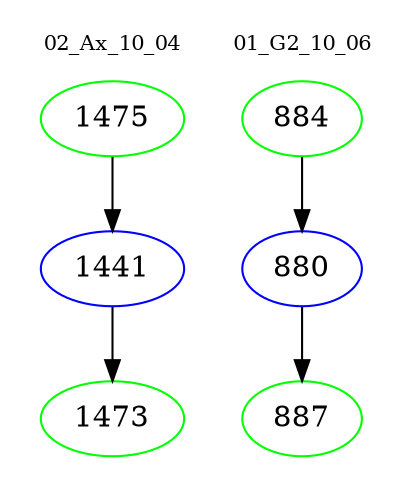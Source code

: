 digraph{
subgraph cluster_0 {
color = white
label = "02_Ax_10_04";
fontsize=10;
T0_1475 [label="1475", color="green"]
T0_1475 -> T0_1441 [color="black"]
T0_1441 [label="1441", color="blue"]
T0_1441 -> T0_1473 [color="black"]
T0_1473 [label="1473", color="green"]
}
subgraph cluster_1 {
color = white
label = "01_G2_10_06";
fontsize=10;
T1_884 [label="884", color="green"]
T1_884 -> T1_880 [color="black"]
T1_880 [label="880", color="blue"]
T1_880 -> T1_887 [color="black"]
T1_887 [label="887", color="green"]
}
}
